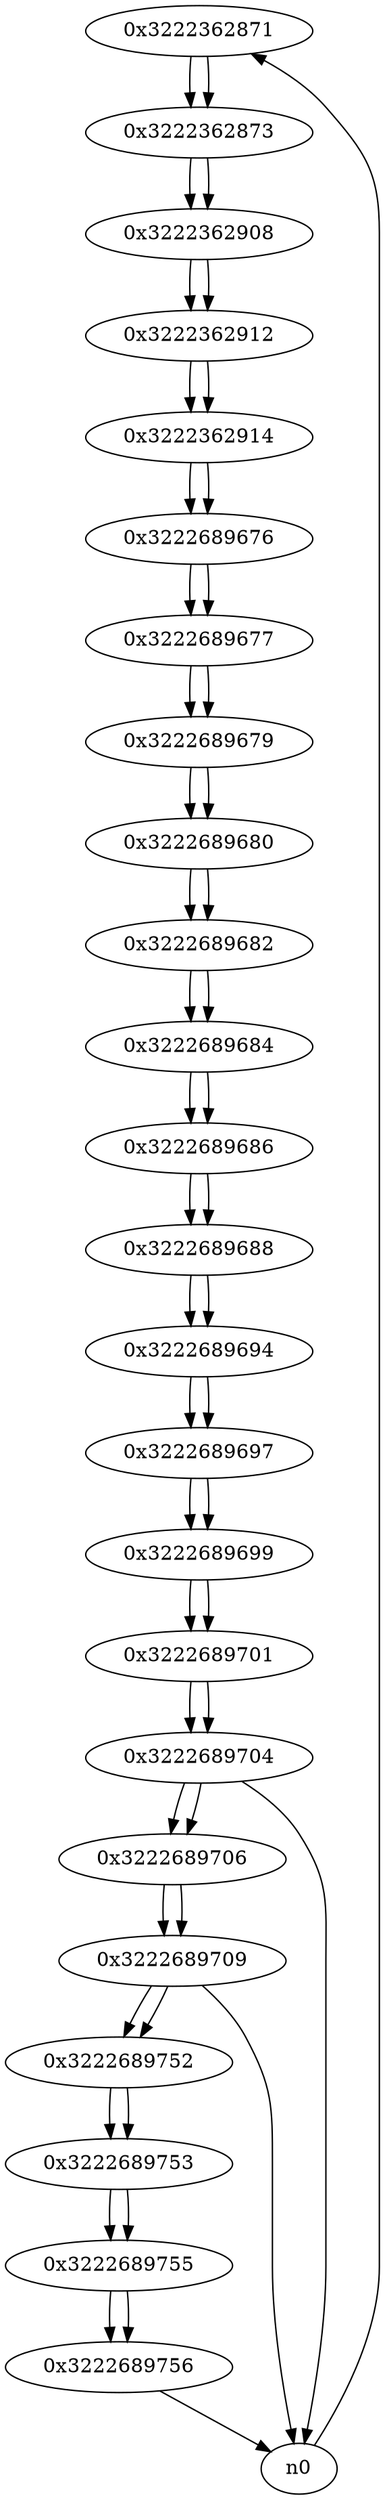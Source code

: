 digraph G{
/* nodes */
  n1 [label="0x3222362871"]
  n2 [label="0x3222362873"]
  n3 [label="0x3222362908"]
  n4 [label="0x3222362912"]
  n5 [label="0x3222362914"]
  n6 [label="0x3222689676"]
  n7 [label="0x3222689677"]
  n8 [label="0x3222689679"]
  n9 [label="0x3222689680"]
  n10 [label="0x3222689682"]
  n11 [label="0x3222689684"]
  n12 [label="0x3222689686"]
  n13 [label="0x3222689688"]
  n14 [label="0x3222689694"]
  n15 [label="0x3222689697"]
  n16 [label="0x3222689699"]
  n17 [label="0x3222689701"]
  n18 [label="0x3222689704"]
  n19 [label="0x3222689706"]
  n20 [label="0x3222689709"]
  n21 [label="0x3222689752"]
  n22 [label="0x3222689753"]
  n23 [label="0x3222689755"]
  n24 [label="0x3222689756"]
/* edges */
n1 -> n2;
n0 -> n1;
n2 -> n3;
n1 -> n2;
n3 -> n4;
n2 -> n3;
n4 -> n5;
n3 -> n4;
n5 -> n6;
n4 -> n5;
n6 -> n7;
n5 -> n6;
n7 -> n8;
n6 -> n7;
n8 -> n9;
n7 -> n8;
n9 -> n10;
n8 -> n9;
n10 -> n11;
n9 -> n10;
n11 -> n12;
n10 -> n11;
n12 -> n13;
n11 -> n12;
n13 -> n14;
n12 -> n13;
n14 -> n15;
n13 -> n14;
n15 -> n16;
n14 -> n15;
n16 -> n17;
n15 -> n16;
n17 -> n18;
n16 -> n17;
n18 -> n19;
n18 -> n0;
n17 -> n18;
n19 -> n20;
n18 -> n19;
n20 -> n21;
n20 -> n0;
n19 -> n20;
n21 -> n22;
n20 -> n21;
n22 -> n23;
n21 -> n22;
n23 -> n24;
n22 -> n23;
n24 -> n0;
n23 -> n24;
}
